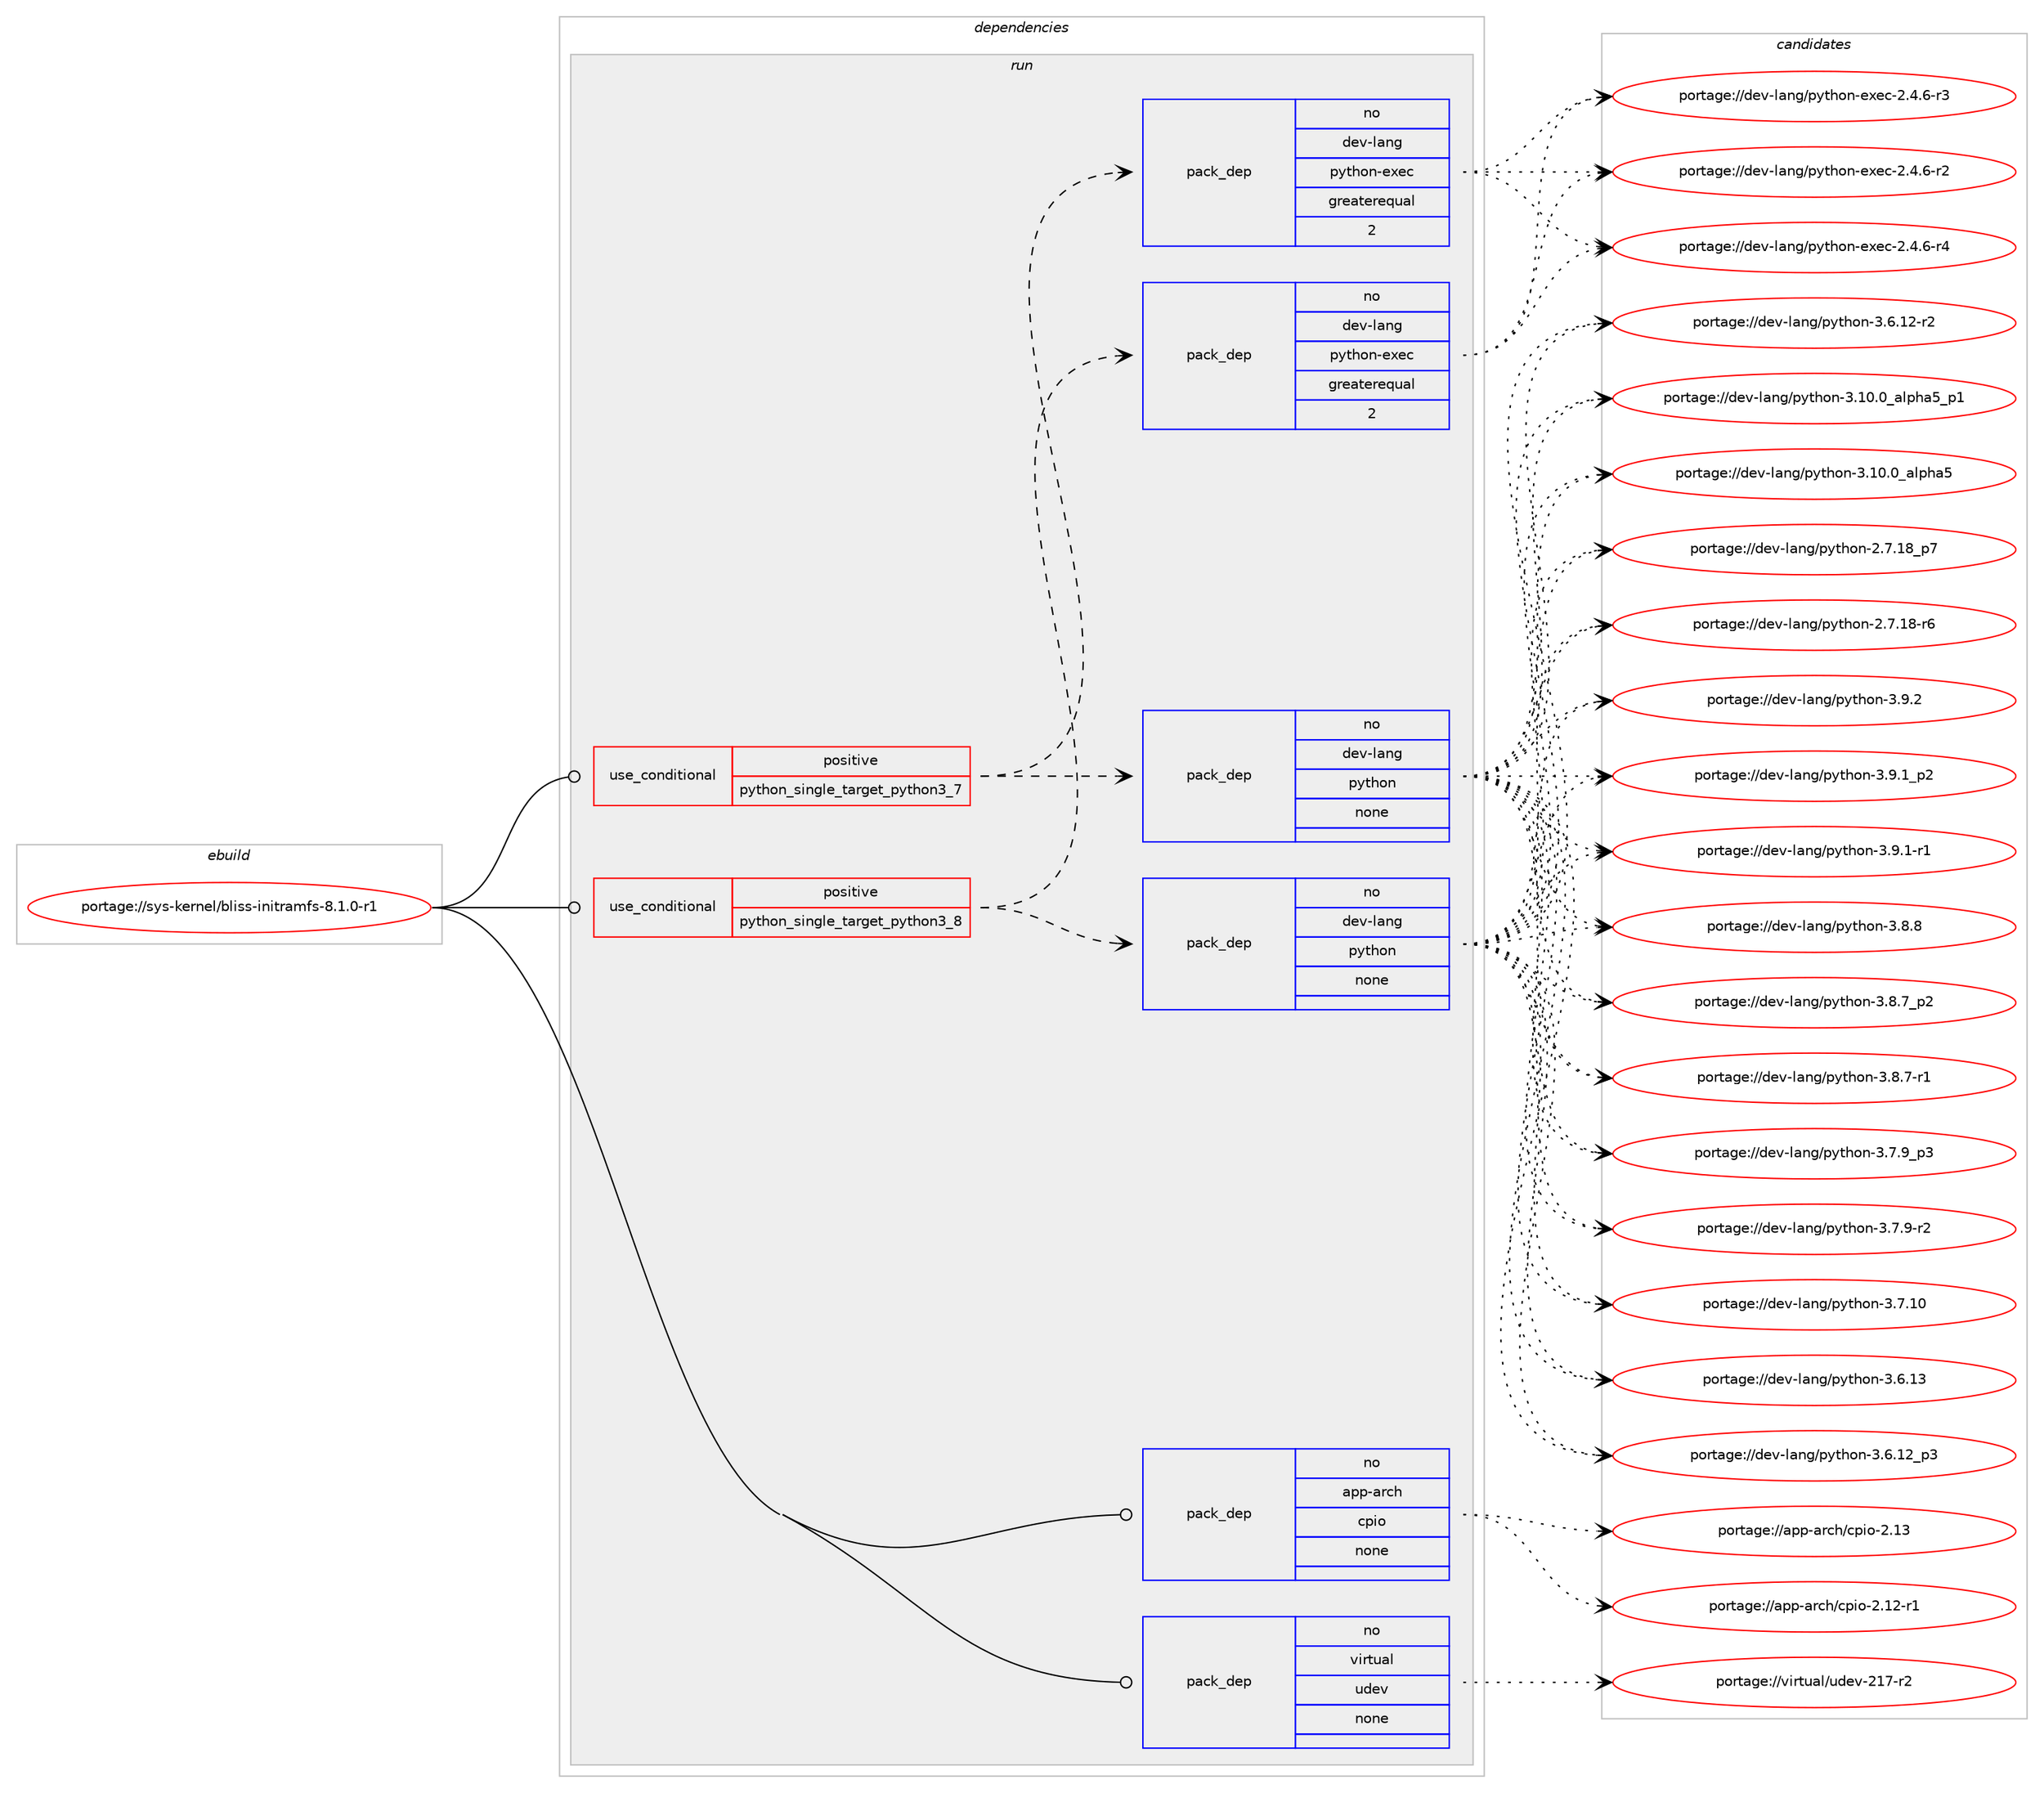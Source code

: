 digraph prolog {

# *************
# Graph options
# *************

newrank=true;
concentrate=true;
compound=true;
graph [rankdir=LR,fontname=Helvetica,fontsize=10,ranksep=1.5];#, ranksep=2.5, nodesep=0.2];
edge  [arrowhead=vee];
node  [fontname=Helvetica,fontsize=10];

# **********
# The ebuild
# **********

subgraph cluster_leftcol {
color=gray;
rank=same;
label=<<i>ebuild</i>>;
id [label="portage://sys-kernel/bliss-initramfs-8.1.0-r1", color=red, width=4, href="../sys-kernel/bliss-initramfs-8.1.0-r1.svg"];
}

# ****************
# The dependencies
# ****************

subgraph cluster_midcol {
color=gray;
label=<<i>dependencies</i>>;
subgraph cluster_compile {
fillcolor="#eeeeee";
style=filled;
label=<<i>compile</i>>;
}
subgraph cluster_compileandrun {
fillcolor="#eeeeee";
style=filled;
label=<<i>compile and run</i>>;
}
subgraph cluster_run {
fillcolor="#eeeeee";
style=filled;
label=<<i>run</i>>;
subgraph cond960 {
dependency4545 [label=<<TABLE BORDER="0" CELLBORDER="1" CELLSPACING="0" CELLPADDING="4"><TR><TD ROWSPAN="3" CELLPADDING="10">use_conditional</TD></TR><TR><TD>positive</TD></TR><TR><TD>python_single_target_python3_7</TD></TR></TABLE>>, shape=none, color=red];
subgraph pack3516 {
dependency4546 [label=<<TABLE BORDER="0" CELLBORDER="1" CELLSPACING="0" CELLPADDING="4" WIDTH="220"><TR><TD ROWSPAN="6" CELLPADDING="30">pack_dep</TD></TR><TR><TD WIDTH="110">no</TD></TR><TR><TD>dev-lang</TD></TR><TR><TD>python</TD></TR><TR><TD>none</TD></TR><TR><TD></TD></TR></TABLE>>, shape=none, color=blue];
}
dependency4545:e -> dependency4546:w [weight=20,style="dashed",arrowhead="vee"];
subgraph pack3517 {
dependency4547 [label=<<TABLE BORDER="0" CELLBORDER="1" CELLSPACING="0" CELLPADDING="4" WIDTH="220"><TR><TD ROWSPAN="6" CELLPADDING="30">pack_dep</TD></TR><TR><TD WIDTH="110">no</TD></TR><TR><TD>dev-lang</TD></TR><TR><TD>python-exec</TD></TR><TR><TD>greaterequal</TD></TR><TR><TD>2</TD></TR></TABLE>>, shape=none, color=blue];
}
dependency4545:e -> dependency4547:w [weight=20,style="dashed",arrowhead="vee"];
}
id:e -> dependency4545:w [weight=20,style="solid",arrowhead="odot"];
subgraph cond961 {
dependency4548 [label=<<TABLE BORDER="0" CELLBORDER="1" CELLSPACING="0" CELLPADDING="4"><TR><TD ROWSPAN="3" CELLPADDING="10">use_conditional</TD></TR><TR><TD>positive</TD></TR><TR><TD>python_single_target_python3_8</TD></TR></TABLE>>, shape=none, color=red];
subgraph pack3518 {
dependency4549 [label=<<TABLE BORDER="0" CELLBORDER="1" CELLSPACING="0" CELLPADDING="4" WIDTH="220"><TR><TD ROWSPAN="6" CELLPADDING="30">pack_dep</TD></TR><TR><TD WIDTH="110">no</TD></TR><TR><TD>dev-lang</TD></TR><TR><TD>python</TD></TR><TR><TD>none</TD></TR><TR><TD></TD></TR></TABLE>>, shape=none, color=blue];
}
dependency4548:e -> dependency4549:w [weight=20,style="dashed",arrowhead="vee"];
subgraph pack3519 {
dependency4550 [label=<<TABLE BORDER="0" CELLBORDER="1" CELLSPACING="0" CELLPADDING="4" WIDTH="220"><TR><TD ROWSPAN="6" CELLPADDING="30">pack_dep</TD></TR><TR><TD WIDTH="110">no</TD></TR><TR><TD>dev-lang</TD></TR><TR><TD>python-exec</TD></TR><TR><TD>greaterequal</TD></TR><TR><TD>2</TD></TR></TABLE>>, shape=none, color=blue];
}
dependency4548:e -> dependency4550:w [weight=20,style="dashed",arrowhead="vee"];
}
id:e -> dependency4548:w [weight=20,style="solid",arrowhead="odot"];
subgraph pack3520 {
dependency4551 [label=<<TABLE BORDER="0" CELLBORDER="1" CELLSPACING="0" CELLPADDING="4" WIDTH="220"><TR><TD ROWSPAN="6" CELLPADDING="30">pack_dep</TD></TR><TR><TD WIDTH="110">no</TD></TR><TR><TD>app-arch</TD></TR><TR><TD>cpio</TD></TR><TR><TD>none</TD></TR><TR><TD></TD></TR></TABLE>>, shape=none, color=blue];
}
id:e -> dependency4551:w [weight=20,style="solid",arrowhead="odot"];
subgraph pack3521 {
dependency4552 [label=<<TABLE BORDER="0" CELLBORDER="1" CELLSPACING="0" CELLPADDING="4" WIDTH="220"><TR><TD ROWSPAN="6" CELLPADDING="30">pack_dep</TD></TR><TR><TD WIDTH="110">no</TD></TR><TR><TD>virtual</TD></TR><TR><TD>udev</TD></TR><TR><TD>none</TD></TR><TR><TD></TD></TR></TABLE>>, shape=none, color=blue];
}
id:e -> dependency4552:w [weight=20,style="solid",arrowhead="odot"];
}
}

# **************
# The candidates
# **************

subgraph cluster_choices {
rank=same;
color=gray;
label=<<i>candidates</i>>;

subgraph choice3516 {
color=black;
nodesep=1;
choice100101118451089711010347112121116104111110455146574650 [label="portage://dev-lang/python-3.9.2", color=red, width=4,href="../dev-lang/python-3.9.2.svg"];
choice1001011184510897110103471121211161041111104551465746499511250 [label="portage://dev-lang/python-3.9.1_p2", color=red, width=4,href="../dev-lang/python-3.9.1_p2.svg"];
choice1001011184510897110103471121211161041111104551465746494511449 [label="portage://dev-lang/python-3.9.1-r1", color=red, width=4,href="../dev-lang/python-3.9.1-r1.svg"];
choice100101118451089711010347112121116104111110455146564656 [label="portage://dev-lang/python-3.8.8", color=red, width=4,href="../dev-lang/python-3.8.8.svg"];
choice1001011184510897110103471121211161041111104551465646559511250 [label="portage://dev-lang/python-3.8.7_p2", color=red, width=4,href="../dev-lang/python-3.8.7_p2.svg"];
choice1001011184510897110103471121211161041111104551465646554511449 [label="portage://dev-lang/python-3.8.7-r1", color=red, width=4,href="../dev-lang/python-3.8.7-r1.svg"];
choice1001011184510897110103471121211161041111104551465546579511251 [label="portage://dev-lang/python-3.7.9_p3", color=red, width=4,href="../dev-lang/python-3.7.9_p3.svg"];
choice1001011184510897110103471121211161041111104551465546574511450 [label="portage://dev-lang/python-3.7.9-r2", color=red, width=4,href="../dev-lang/python-3.7.9-r2.svg"];
choice10010111845108971101034711212111610411111045514655464948 [label="portage://dev-lang/python-3.7.10", color=red, width=4,href="../dev-lang/python-3.7.10.svg"];
choice10010111845108971101034711212111610411111045514654464951 [label="portage://dev-lang/python-3.6.13", color=red, width=4,href="../dev-lang/python-3.6.13.svg"];
choice100101118451089711010347112121116104111110455146544649509511251 [label="portage://dev-lang/python-3.6.12_p3", color=red, width=4,href="../dev-lang/python-3.6.12_p3.svg"];
choice100101118451089711010347112121116104111110455146544649504511450 [label="portage://dev-lang/python-3.6.12-r2", color=red, width=4,href="../dev-lang/python-3.6.12-r2.svg"];
choice10010111845108971101034711212111610411111045514649484648959710811210497539511249 [label="portage://dev-lang/python-3.10.0_alpha5_p1", color=red, width=4,href="../dev-lang/python-3.10.0_alpha5_p1.svg"];
choice1001011184510897110103471121211161041111104551464948464895971081121049753 [label="portage://dev-lang/python-3.10.0_alpha5", color=red, width=4,href="../dev-lang/python-3.10.0_alpha5.svg"];
choice100101118451089711010347112121116104111110455046554649569511255 [label="portage://dev-lang/python-2.7.18_p7", color=red, width=4,href="../dev-lang/python-2.7.18_p7.svg"];
choice100101118451089711010347112121116104111110455046554649564511454 [label="portage://dev-lang/python-2.7.18-r6", color=red, width=4,href="../dev-lang/python-2.7.18-r6.svg"];
dependency4546:e -> choice100101118451089711010347112121116104111110455146574650:w [style=dotted,weight="100"];
dependency4546:e -> choice1001011184510897110103471121211161041111104551465746499511250:w [style=dotted,weight="100"];
dependency4546:e -> choice1001011184510897110103471121211161041111104551465746494511449:w [style=dotted,weight="100"];
dependency4546:e -> choice100101118451089711010347112121116104111110455146564656:w [style=dotted,weight="100"];
dependency4546:e -> choice1001011184510897110103471121211161041111104551465646559511250:w [style=dotted,weight="100"];
dependency4546:e -> choice1001011184510897110103471121211161041111104551465646554511449:w [style=dotted,weight="100"];
dependency4546:e -> choice1001011184510897110103471121211161041111104551465546579511251:w [style=dotted,weight="100"];
dependency4546:e -> choice1001011184510897110103471121211161041111104551465546574511450:w [style=dotted,weight="100"];
dependency4546:e -> choice10010111845108971101034711212111610411111045514655464948:w [style=dotted,weight="100"];
dependency4546:e -> choice10010111845108971101034711212111610411111045514654464951:w [style=dotted,weight="100"];
dependency4546:e -> choice100101118451089711010347112121116104111110455146544649509511251:w [style=dotted,weight="100"];
dependency4546:e -> choice100101118451089711010347112121116104111110455146544649504511450:w [style=dotted,weight="100"];
dependency4546:e -> choice10010111845108971101034711212111610411111045514649484648959710811210497539511249:w [style=dotted,weight="100"];
dependency4546:e -> choice1001011184510897110103471121211161041111104551464948464895971081121049753:w [style=dotted,weight="100"];
dependency4546:e -> choice100101118451089711010347112121116104111110455046554649569511255:w [style=dotted,weight="100"];
dependency4546:e -> choice100101118451089711010347112121116104111110455046554649564511454:w [style=dotted,weight="100"];
}
subgraph choice3517 {
color=black;
nodesep=1;
choice10010111845108971101034711212111610411111045101120101994550465246544511452 [label="portage://dev-lang/python-exec-2.4.6-r4", color=red, width=4,href="../dev-lang/python-exec-2.4.6-r4.svg"];
choice10010111845108971101034711212111610411111045101120101994550465246544511451 [label="portage://dev-lang/python-exec-2.4.6-r3", color=red, width=4,href="../dev-lang/python-exec-2.4.6-r3.svg"];
choice10010111845108971101034711212111610411111045101120101994550465246544511450 [label="portage://dev-lang/python-exec-2.4.6-r2", color=red, width=4,href="../dev-lang/python-exec-2.4.6-r2.svg"];
dependency4547:e -> choice10010111845108971101034711212111610411111045101120101994550465246544511452:w [style=dotted,weight="100"];
dependency4547:e -> choice10010111845108971101034711212111610411111045101120101994550465246544511451:w [style=dotted,weight="100"];
dependency4547:e -> choice10010111845108971101034711212111610411111045101120101994550465246544511450:w [style=dotted,weight="100"];
}
subgraph choice3518 {
color=black;
nodesep=1;
choice100101118451089711010347112121116104111110455146574650 [label="portage://dev-lang/python-3.9.2", color=red, width=4,href="../dev-lang/python-3.9.2.svg"];
choice1001011184510897110103471121211161041111104551465746499511250 [label="portage://dev-lang/python-3.9.1_p2", color=red, width=4,href="../dev-lang/python-3.9.1_p2.svg"];
choice1001011184510897110103471121211161041111104551465746494511449 [label="portage://dev-lang/python-3.9.1-r1", color=red, width=4,href="../dev-lang/python-3.9.1-r1.svg"];
choice100101118451089711010347112121116104111110455146564656 [label="portage://dev-lang/python-3.8.8", color=red, width=4,href="../dev-lang/python-3.8.8.svg"];
choice1001011184510897110103471121211161041111104551465646559511250 [label="portage://dev-lang/python-3.8.7_p2", color=red, width=4,href="../dev-lang/python-3.8.7_p2.svg"];
choice1001011184510897110103471121211161041111104551465646554511449 [label="portage://dev-lang/python-3.8.7-r1", color=red, width=4,href="../dev-lang/python-3.8.7-r1.svg"];
choice1001011184510897110103471121211161041111104551465546579511251 [label="portage://dev-lang/python-3.7.9_p3", color=red, width=4,href="../dev-lang/python-3.7.9_p3.svg"];
choice1001011184510897110103471121211161041111104551465546574511450 [label="portage://dev-lang/python-3.7.9-r2", color=red, width=4,href="../dev-lang/python-3.7.9-r2.svg"];
choice10010111845108971101034711212111610411111045514655464948 [label="portage://dev-lang/python-3.7.10", color=red, width=4,href="../dev-lang/python-3.7.10.svg"];
choice10010111845108971101034711212111610411111045514654464951 [label="portage://dev-lang/python-3.6.13", color=red, width=4,href="../dev-lang/python-3.6.13.svg"];
choice100101118451089711010347112121116104111110455146544649509511251 [label="portage://dev-lang/python-3.6.12_p3", color=red, width=4,href="../dev-lang/python-3.6.12_p3.svg"];
choice100101118451089711010347112121116104111110455146544649504511450 [label="portage://dev-lang/python-3.6.12-r2", color=red, width=4,href="../dev-lang/python-3.6.12-r2.svg"];
choice10010111845108971101034711212111610411111045514649484648959710811210497539511249 [label="portage://dev-lang/python-3.10.0_alpha5_p1", color=red, width=4,href="../dev-lang/python-3.10.0_alpha5_p1.svg"];
choice1001011184510897110103471121211161041111104551464948464895971081121049753 [label="portage://dev-lang/python-3.10.0_alpha5", color=red, width=4,href="../dev-lang/python-3.10.0_alpha5.svg"];
choice100101118451089711010347112121116104111110455046554649569511255 [label="portage://dev-lang/python-2.7.18_p7", color=red, width=4,href="../dev-lang/python-2.7.18_p7.svg"];
choice100101118451089711010347112121116104111110455046554649564511454 [label="portage://dev-lang/python-2.7.18-r6", color=red, width=4,href="../dev-lang/python-2.7.18-r6.svg"];
dependency4549:e -> choice100101118451089711010347112121116104111110455146574650:w [style=dotted,weight="100"];
dependency4549:e -> choice1001011184510897110103471121211161041111104551465746499511250:w [style=dotted,weight="100"];
dependency4549:e -> choice1001011184510897110103471121211161041111104551465746494511449:w [style=dotted,weight="100"];
dependency4549:e -> choice100101118451089711010347112121116104111110455146564656:w [style=dotted,weight="100"];
dependency4549:e -> choice1001011184510897110103471121211161041111104551465646559511250:w [style=dotted,weight="100"];
dependency4549:e -> choice1001011184510897110103471121211161041111104551465646554511449:w [style=dotted,weight="100"];
dependency4549:e -> choice1001011184510897110103471121211161041111104551465546579511251:w [style=dotted,weight="100"];
dependency4549:e -> choice1001011184510897110103471121211161041111104551465546574511450:w [style=dotted,weight="100"];
dependency4549:e -> choice10010111845108971101034711212111610411111045514655464948:w [style=dotted,weight="100"];
dependency4549:e -> choice10010111845108971101034711212111610411111045514654464951:w [style=dotted,weight="100"];
dependency4549:e -> choice100101118451089711010347112121116104111110455146544649509511251:w [style=dotted,weight="100"];
dependency4549:e -> choice100101118451089711010347112121116104111110455146544649504511450:w [style=dotted,weight="100"];
dependency4549:e -> choice10010111845108971101034711212111610411111045514649484648959710811210497539511249:w [style=dotted,weight="100"];
dependency4549:e -> choice1001011184510897110103471121211161041111104551464948464895971081121049753:w [style=dotted,weight="100"];
dependency4549:e -> choice100101118451089711010347112121116104111110455046554649569511255:w [style=dotted,weight="100"];
dependency4549:e -> choice100101118451089711010347112121116104111110455046554649564511454:w [style=dotted,weight="100"];
}
subgraph choice3519 {
color=black;
nodesep=1;
choice10010111845108971101034711212111610411111045101120101994550465246544511452 [label="portage://dev-lang/python-exec-2.4.6-r4", color=red, width=4,href="../dev-lang/python-exec-2.4.6-r4.svg"];
choice10010111845108971101034711212111610411111045101120101994550465246544511451 [label="portage://dev-lang/python-exec-2.4.6-r3", color=red, width=4,href="../dev-lang/python-exec-2.4.6-r3.svg"];
choice10010111845108971101034711212111610411111045101120101994550465246544511450 [label="portage://dev-lang/python-exec-2.4.6-r2", color=red, width=4,href="../dev-lang/python-exec-2.4.6-r2.svg"];
dependency4550:e -> choice10010111845108971101034711212111610411111045101120101994550465246544511452:w [style=dotted,weight="100"];
dependency4550:e -> choice10010111845108971101034711212111610411111045101120101994550465246544511451:w [style=dotted,weight="100"];
dependency4550:e -> choice10010111845108971101034711212111610411111045101120101994550465246544511450:w [style=dotted,weight="100"];
}
subgraph choice3520 {
color=black;
nodesep=1;
choice9711211245971149910447991121051114550464951 [label="portage://app-arch/cpio-2.13", color=red, width=4,href="../app-arch/cpio-2.13.svg"];
choice97112112459711499104479911210511145504649504511449 [label="portage://app-arch/cpio-2.12-r1", color=red, width=4,href="../app-arch/cpio-2.12-r1.svg"];
dependency4551:e -> choice9711211245971149910447991121051114550464951:w [style=dotted,weight="100"];
dependency4551:e -> choice97112112459711499104479911210511145504649504511449:w [style=dotted,weight="100"];
}
subgraph choice3521 {
color=black;
nodesep=1;
choice1181051141161179710847117100101118455049554511450 [label="portage://virtual/udev-217-r2", color=red, width=4,href="../virtual/udev-217-r2.svg"];
dependency4552:e -> choice1181051141161179710847117100101118455049554511450:w [style=dotted,weight="100"];
}
}

}
